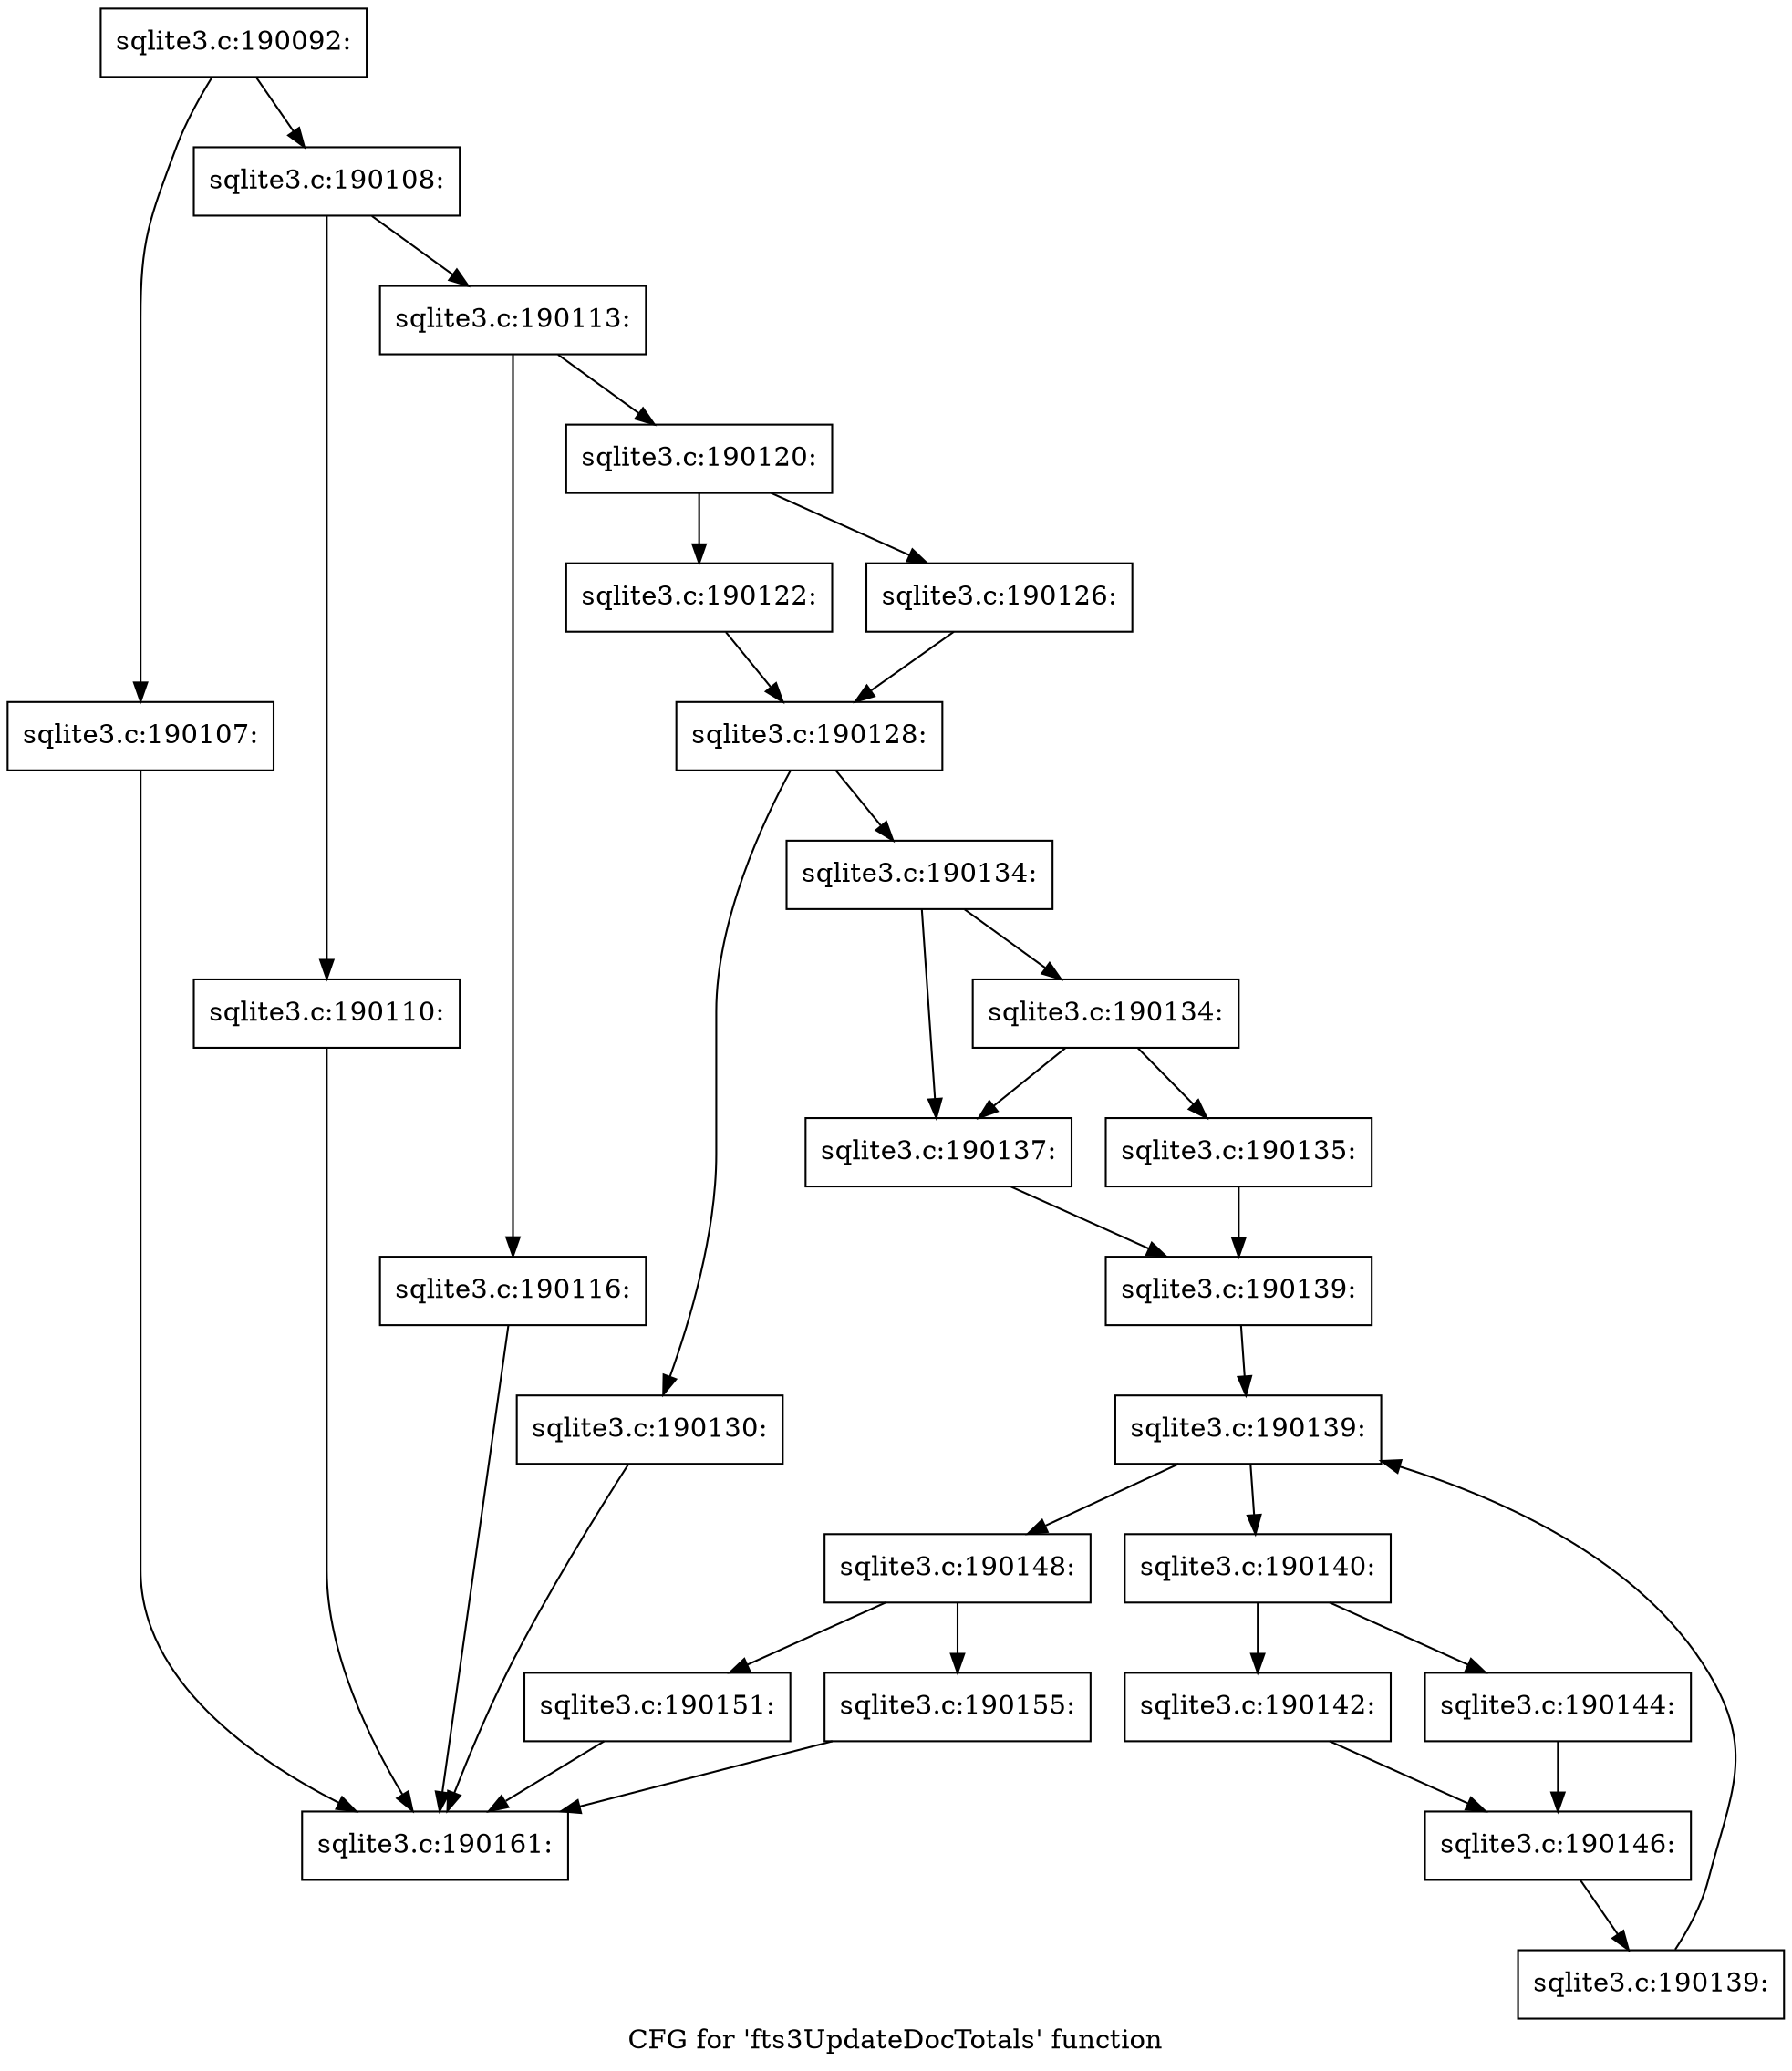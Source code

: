 digraph "CFG for 'fts3UpdateDocTotals' function" {
	label="CFG for 'fts3UpdateDocTotals' function";

	Node0x55c0fb2418d0 [shape=record,label="{sqlite3.c:190092:}"];
	Node0x55c0fb2418d0 -> Node0x55c0fb246a90;
	Node0x55c0fb2418d0 -> Node0x55c0fb246ae0;
	Node0x55c0fb246a90 [shape=record,label="{sqlite3.c:190107:}"];
	Node0x55c0fb246a90 -> Node0x55c0fb241a50;
	Node0x55c0fb246ae0 [shape=record,label="{sqlite3.c:190108:}"];
	Node0x55c0fb246ae0 -> Node0x55c0fb247410;
	Node0x55c0fb246ae0 -> Node0x55c0fb247460;
	Node0x55c0fb247410 [shape=record,label="{sqlite3.c:190110:}"];
	Node0x55c0fb247410 -> Node0x55c0fb241a50;
	Node0x55c0fb247460 [shape=record,label="{sqlite3.c:190113:}"];
	Node0x55c0fb247460 -> Node0x55c0fb248280;
	Node0x55c0fb247460 -> Node0x55c0fb2482d0;
	Node0x55c0fb248280 [shape=record,label="{sqlite3.c:190116:}"];
	Node0x55c0fb248280 -> Node0x55c0fb241a50;
	Node0x55c0fb2482d0 [shape=record,label="{sqlite3.c:190120:}"];
	Node0x55c0fb2482d0 -> Node0x55c0fb248d30;
	Node0x55c0fb2482d0 -> Node0x55c0fb248dd0;
	Node0x55c0fb248d30 [shape=record,label="{sqlite3.c:190122:}"];
	Node0x55c0fb248d30 -> Node0x55c0fb248d80;
	Node0x55c0fb248dd0 [shape=record,label="{sqlite3.c:190126:}"];
	Node0x55c0fb248dd0 -> Node0x55c0fb248d80;
	Node0x55c0fb248d80 [shape=record,label="{sqlite3.c:190128:}"];
	Node0x55c0fb248d80 -> Node0x55c0f6cedac0;
	Node0x55c0fb248d80 -> Node0x55c0fb249a00;
	Node0x55c0f6cedac0 [shape=record,label="{sqlite3.c:190130:}"];
	Node0x55c0f6cedac0 -> Node0x55c0fb241a50;
	Node0x55c0fb249a00 [shape=record,label="{sqlite3.c:190134:}"];
	Node0x55c0fb249a00 -> Node0x55c0fb24ada0;
	Node0x55c0fb249a00 -> Node0x55c0fb24ad50;
	Node0x55c0fb24ada0 [shape=record,label="{sqlite3.c:190134:}"];
	Node0x55c0fb24ada0 -> Node0x55c0fb24acb0;
	Node0x55c0fb24ada0 -> Node0x55c0fb24ad50;
	Node0x55c0fb24acb0 [shape=record,label="{sqlite3.c:190135:}"];
	Node0x55c0fb24acb0 -> Node0x55c0fb24ad00;
	Node0x55c0fb24ad50 [shape=record,label="{sqlite3.c:190137:}"];
	Node0x55c0fb24ad50 -> Node0x55c0fb24ad00;
	Node0x55c0fb24ad00 [shape=record,label="{sqlite3.c:190139:}"];
	Node0x55c0fb24ad00 -> Node0x55c0fb24c060;
	Node0x55c0fb24c060 [shape=record,label="{sqlite3.c:190139:}"];
	Node0x55c0fb24c060 -> Node0x55c0fb24c280;
	Node0x55c0fb24c060 -> Node0x55c0fb24beb0;
	Node0x55c0fb24c280 [shape=record,label="{sqlite3.c:190140:}"];
	Node0x55c0fb24c280 -> Node0x55c0fb24d010;
	Node0x55c0fb24c280 -> Node0x55c0fb24d0b0;
	Node0x55c0fb24d010 [shape=record,label="{sqlite3.c:190142:}"];
	Node0x55c0fb24d010 -> Node0x55c0fb24d060;
	Node0x55c0fb24d0b0 [shape=record,label="{sqlite3.c:190144:}"];
	Node0x55c0fb24d0b0 -> Node0x55c0fb24d060;
	Node0x55c0fb24d060 [shape=record,label="{sqlite3.c:190146:}"];
	Node0x55c0fb24d060 -> Node0x55c0fb24c1f0;
	Node0x55c0fb24c1f0 [shape=record,label="{sqlite3.c:190139:}"];
	Node0x55c0fb24c1f0 -> Node0x55c0fb24c060;
	Node0x55c0fb24beb0 [shape=record,label="{sqlite3.c:190148:}"];
	Node0x55c0fb24beb0 -> Node0x55c0fb24f640;
	Node0x55c0fb24beb0 -> Node0x55c0fb24f690;
	Node0x55c0fb24f640 [shape=record,label="{sqlite3.c:190151:}"];
	Node0x55c0fb24f640 -> Node0x55c0fb241a50;
	Node0x55c0fb24f690 [shape=record,label="{sqlite3.c:190155:}"];
	Node0x55c0fb24f690 -> Node0x55c0fb241a50;
	Node0x55c0fb241a50 [shape=record,label="{sqlite3.c:190161:}"];
}
